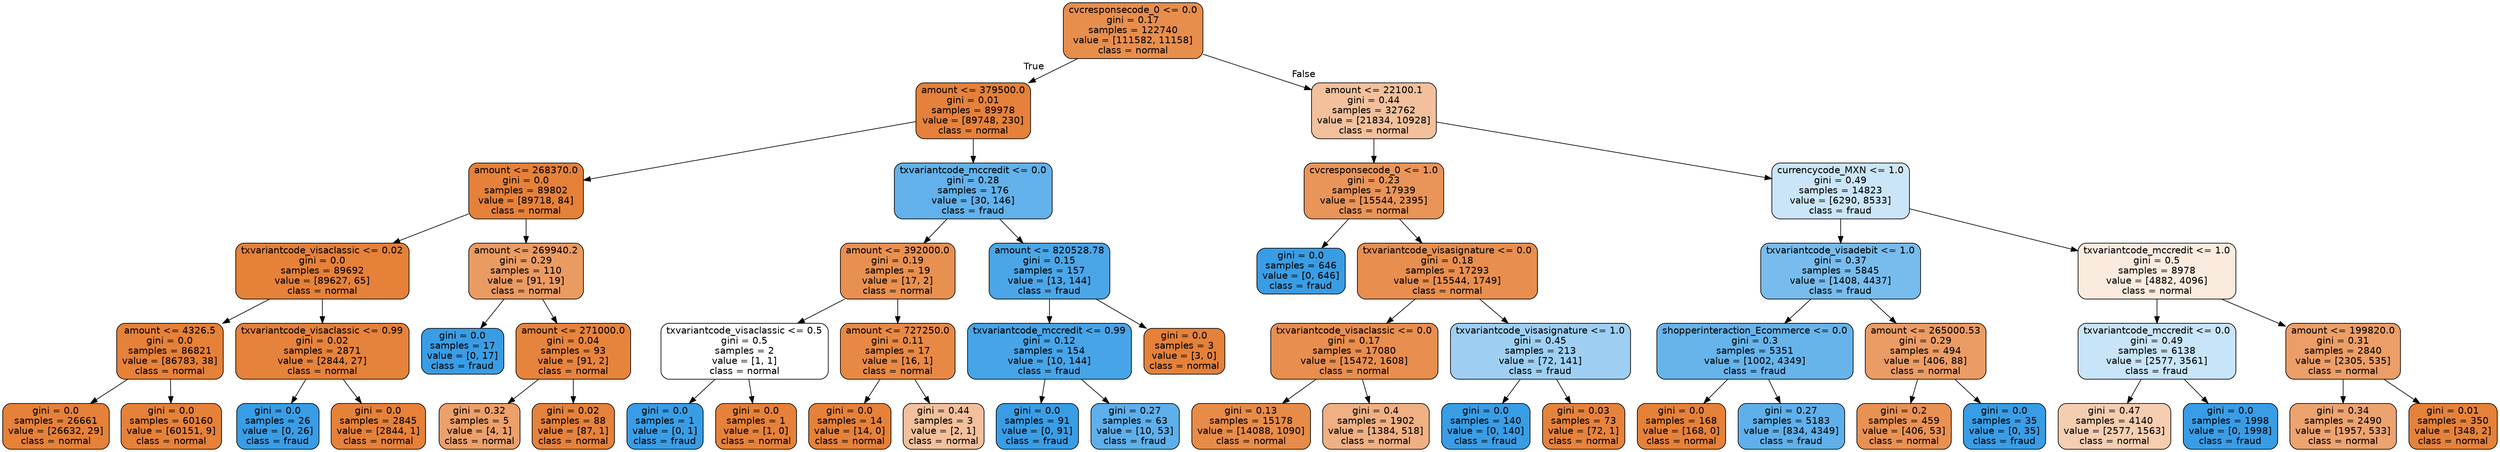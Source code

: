 digraph Tree {
node [shape=box, style="filled, rounded", color="black", fontname=helvetica] ;
edge [fontname=helvetica] ;
0 [label="cvcresponsecode_0 <= 0.0\ngini = 0.17\nsamples = 122740\nvalue = [111582, 11158]\nclass = normal", fillcolor="#e88e4d"] ;
1 [label="amount <= 379500.0\ngini = 0.01\nsamples = 89978\nvalue = [89748, 230]\nclass = normal", fillcolor="#e5813a"] ;
0 -> 1 [labeldistance=2.5, labelangle=45, headlabel="True"] ;
2 [label="amount <= 268370.0\ngini = 0.0\nsamples = 89802\nvalue = [89718, 84]\nclass = normal", fillcolor="#e58139"] ;
1 -> 2 ;
3 [label="txvariantcode_visaclassic <= 0.02\ngini = 0.0\nsamples = 89692\nvalue = [89627, 65]\nclass = normal", fillcolor="#e58139"] ;
2 -> 3 ;
4 [label="amount <= 4326.5\ngini = 0.0\nsamples = 86821\nvalue = [86783, 38]\nclass = normal", fillcolor="#e58139"] ;
3 -> 4 ;
5 [label="gini = 0.0\nsamples = 26661\nvalue = [26632, 29]\nclass = normal", fillcolor="#e58139"] ;
4 -> 5 ;
6 [label="gini = 0.0\nsamples = 60160\nvalue = [60151, 9]\nclass = normal", fillcolor="#e58139"] ;
4 -> 6 ;
7 [label="txvariantcode_visaclassic <= 0.99\ngini = 0.02\nsamples = 2871\nvalue = [2844, 27]\nclass = normal", fillcolor="#e5823b"] ;
3 -> 7 ;
8 [label="gini = 0.0\nsamples = 26\nvalue = [0, 26]\nclass = fraud", fillcolor="#399de5"] ;
7 -> 8 ;
9 [label="gini = 0.0\nsamples = 2845\nvalue = [2844, 1]\nclass = normal", fillcolor="#e58139"] ;
7 -> 9 ;
10 [label="amount <= 269940.2\ngini = 0.29\nsamples = 110\nvalue = [91, 19]\nclass = normal", fillcolor="#ea9b62"] ;
2 -> 10 ;
11 [label="gini = 0.0\nsamples = 17\nvalue = [0, 17]\nclass = fraud", fillcolor="#399de5"] ;
10 -> 11 ;
12 [label="amount <= 271000.0\ngini = 0.04\nsamples = 93\nvalue = [91, 2]\nclass = normal", fillcolor="#e6843d"] ;
10 -> 12 ;
13 [label="gini = 0.32\nsamples = 5\nvalue = [4, 1]\nclass = normal", fillcolor="#eca06a"] ;
12 -> 13 ;
14 [label="gini = 0.02\nsamples = 88\nvalue = [87, 1]\nclass = normal", fillcolor="#e5823b"] ;
12 -> 14 ;
15 [label="txvariantcode_mccredit <= 0.0\ngini = 0.28\nsamples = 176\nvalue = [30, 146]\nclass = fraud", fillcolor="#62b1ea"] ;
1 -> 15 ;
16 [label="amount <= 392000.0\ngini = 0.19\nsamples = 19\nvalue = [17, 2]\nclass = normal", fillcolor="#e89050"] ;
15 -> 16 ;
17 [label="txvariantcode_visaclassic <= 0.5\ngini = 0.5\nsamples = 2\nvalue = [1, 1]\nclass = normal", fillcolor="#ffffff"] ;
16 -> 17 ;
18 [label="gini = 0.0\nsamples = 1\nvalue = [0, 1]\nclass = fraud", fillcolor="#399de5"] ;
17 -> 18 ;
19 [label="gini = 0.0\nsamples = 1\nvalue = [1, 0]\nclass = normal", fillcolor="#e58139"] ;
17 -> 19 ;
20 [label="amount <= 727250.0\ngini = 0.11\nsamples = 17\nvalue = [16, 1]\nclass = normal", fillcolor="#e78945"] ;
16 -> 20 ;
21 [label="gini = 0.0\nsamples = 14\nvalue = [14, 0]\nclass = normal", fillcolor="#e58139"] ;
20 -> 21 ;
22 [label="gini = 0.44\nsamples = 3\nvalue = [2, 1]\nclass = normal", fillcolor="#f2c09c"] ;
20 -> 22 ;
23 [label="amount <= 820528.78\ngini = 0.15\nsamples = 157\nvalue = [13, 144]\nclass = fraud", fillcolor="#4ba6e7"] ;
15 -> 23 ;
24 [label="txvariantcode_mccredit <= 0.99\ngini = 0.12\nsamples = 154\nvalue = [10, 144]\nclass = fraud", fillcolor="#47a4e7"] ;
23 -> 24 ;
25 [label="gini = 0.0\nsamples = 91\nvalue = [0, 91]\nclass = fraud", fillcolor="#399de5"] ;
24 -> 25 ;
26 [label="gini = 0.27\nsamples = 63\nvalue = [10, 53]\nclass = fraud", fillcolor="#5eafea"] ;
24 -> 26 ;
27 [label="gini = 0.0\nsamples = 3\nvalue = [3, 0]\nclass = normal", fillcolor="#e58139"] ;
23 -> 27 ;
28 [label="amount <= 22100.1\ngini = 0.44\nsamples = 32762\nvalue = [21834, 10928]\nclass = normal", fillcolor="#f2c09c"] ;
0 -> 28 [labeldistance=2.5, labelangle=-45, headlabel="False"] ;
29 [label="cvcresponsecode_0 <= 1.0\ngini = 0.23\nsamples = 17939\nvalue = [15544, 2395]\nclass = normal", fillcolor="#e99458"] ;
28 -> 29 ;
30 [label="gini = 0.0\nsamples = 646\nvalue = [0, 646]\nclass = fraud", fillcolor="#399de5"] ;
29 -> 30 ;
31 [label="txvariantcode_visasignature <= 0.0\ngini = 0.18\nsamples = 17293\nvalue = [15544, 1749]\nclass = normal", fillcolor="#e88f4f"] ;
29 -> 31 ;
32 [label="txvariantcode_visaclassic <= 0.0\ngini = 0.17\nsamples = 17080\nvalue = [15472, 1608]\nclass = normal", fillcolor="#e88e4e"] ;
31 -> 32 ;
33 [label="gini = 0.13\nsamples = 15178\nvalue = [14088, 1090]\nclass = normal", fillcolor="#e78b48"] ;
32 -> 33 ;
34 [label="gini = 0.4\nsamples = 1902\nvalue = [1384, 518]\nclass = normal", fillcolor="#efb083"] ;
32 -> 34 ;
35 [label="txvariantcode_visasignature <= 1.0\ngini = 0.45\nsamples = 213\nvalue = [72, 141]\nclass = fraud", fillcolor="#9ecff2"] ;
31 -> 35 ;
36 [label="gini = 0.0\nsamples = 140\nvalue = [0, 140]\nclass = fraud", fillcolor="#399de5"] ;
35 -> 36 ;
37 [label="gini = 0.03\nsamples = 73\nvalue = [72, 1]\nclass = normal", fillcolor="#e5833c"] ;
35 -> 37 ;
38 [label="currencycode_MXN <= 1.0\ngini = 0.49\nsamples = 14823\nvalue = [6290, 8533]\nclass = fraud", fillcolor="#cbe5f8"] ;
28 -> 38 ;
39 [label="txvariantcode_visadebit <= 1.0\ngini = 0.37\nsamples = 5845\nvalue = [1408, 4437]\nclass = fraud", fillcolor="#78bced"] ;
38 -> 39 ;
40 [label="shopperinteraction_Ecommerce <= 0.0\ngini = 0.3\nsamples = 5351\nvalue = [1002, 4349]\nclass = fraud", fillcolor="#67b4eb"] ;
39 -> 40 ;
41 [label="gini = 0.0\nsamples = 168\nvalue = [168, 0]\nclass = normal", fillcolor="#e58139"] ;
40 -> 41 ;
42 [label="gini = 0.27\nsamples = 5183\nvalue = [834, 4349]\nclass = fraud", fillcolor="#5fb0ea"] ;
40 -> 42 ;
43 [label="amount <= 265000.53\ngini = 0.29\nsamples = 494\nvalue = [406, 88]\nclass = normal", fillcolor="#eb9c64"] ;
39 -> 43 ;
44 [label="gini = 0.2\nsamples = 459\nvalue = [406, 53]\nclass = normal", fillcolor="#e89153"] ;
43 -> 44 ;
45 [label="gini = 0.0\nsamples = 35\nvalue = [0, 35]\nclass = fraud", fillcolor="#399de5"] ;
43 -> 45 ;
46 [label="txvariantcode_mccredit <= 1.0\ngini = 0.5\nsamples = 8978\nvalue = [4882, 4096]\nclass = normal", fillcolor="#fbebdf"] ;
38 -> 46 ;
47 [label="txvariantcode_mccredit <= 0.0\ngini = 0.49\nsamples = 6138\nvalue = [2577, 3561]\nclass = fraud", fillcolor="#c8e4f8"] ;
46 -> 47 ;
48 [label="gini = 0.47\nsamples = 4140\nvalue = [2577, 1563]\nclass = normal", fillcolor="#f5cdb1"] ;
47 -> 48 ;
49 [label="gini = 0.0\nsamples = 1998\nvalue = [0, 1998]\nclass = fraud", fillcolor="#399de5"] ;
47 -> 49 ;
50 [label="amount <= 199820.0\ngini = 0.31\nsamples = 2840\nvalue = [2305, 535]\nclass = normal", fillcolor="#eb9e67"] ;
46 -> 50 ;
51 [label="gini = 0.34\nsamples = 2490\nvalue = [1957, 533]\nclass = normal", fillcolor="#eca36f"] ;
50 -> 51 ;
52 [label="gini = 0.01\nsamples = 350\nvalue = [348, 2]\nclass = normal", fillcolor="#e5823a"] ;
50 -> 52 ;
}